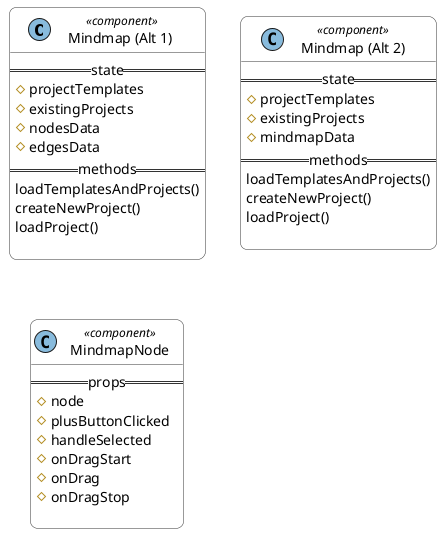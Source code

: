 @startuml
'https://plantuml.com/class-diagram

skinparam class {
    BackgroundColor white
    ArrowColor #555
    BorderColor #333333
}

skinparam roundcorner 15

class "   Mindmap (Alt 1)    " <<(C, 88bbdd) component>> {
    ==state==
    # projectTemplates
    # existingProjects
    # nodesData
    # edgesData
    ==methods==
     loadTemplatesAndProjects()
     createNewProject()
     loadProject()

}

class "   Mindmap (Alt 2)   " <<(C, 88bbdd) component>> {
    ==state==
    # projectTemplates
    # existingProjects
    # mindmapData
    ==methods==
     loadTemplatesAndProjects()
     createNewProject()
     loadProject()

}

class "   MindmapNode   " <<(C, 88bbdd) component>> {
    ==props==
    # node
    # plusButtonClicked
    # handleSelected
    # onDragStart
    # onDrag
    # onDragStop

}
@enduml
